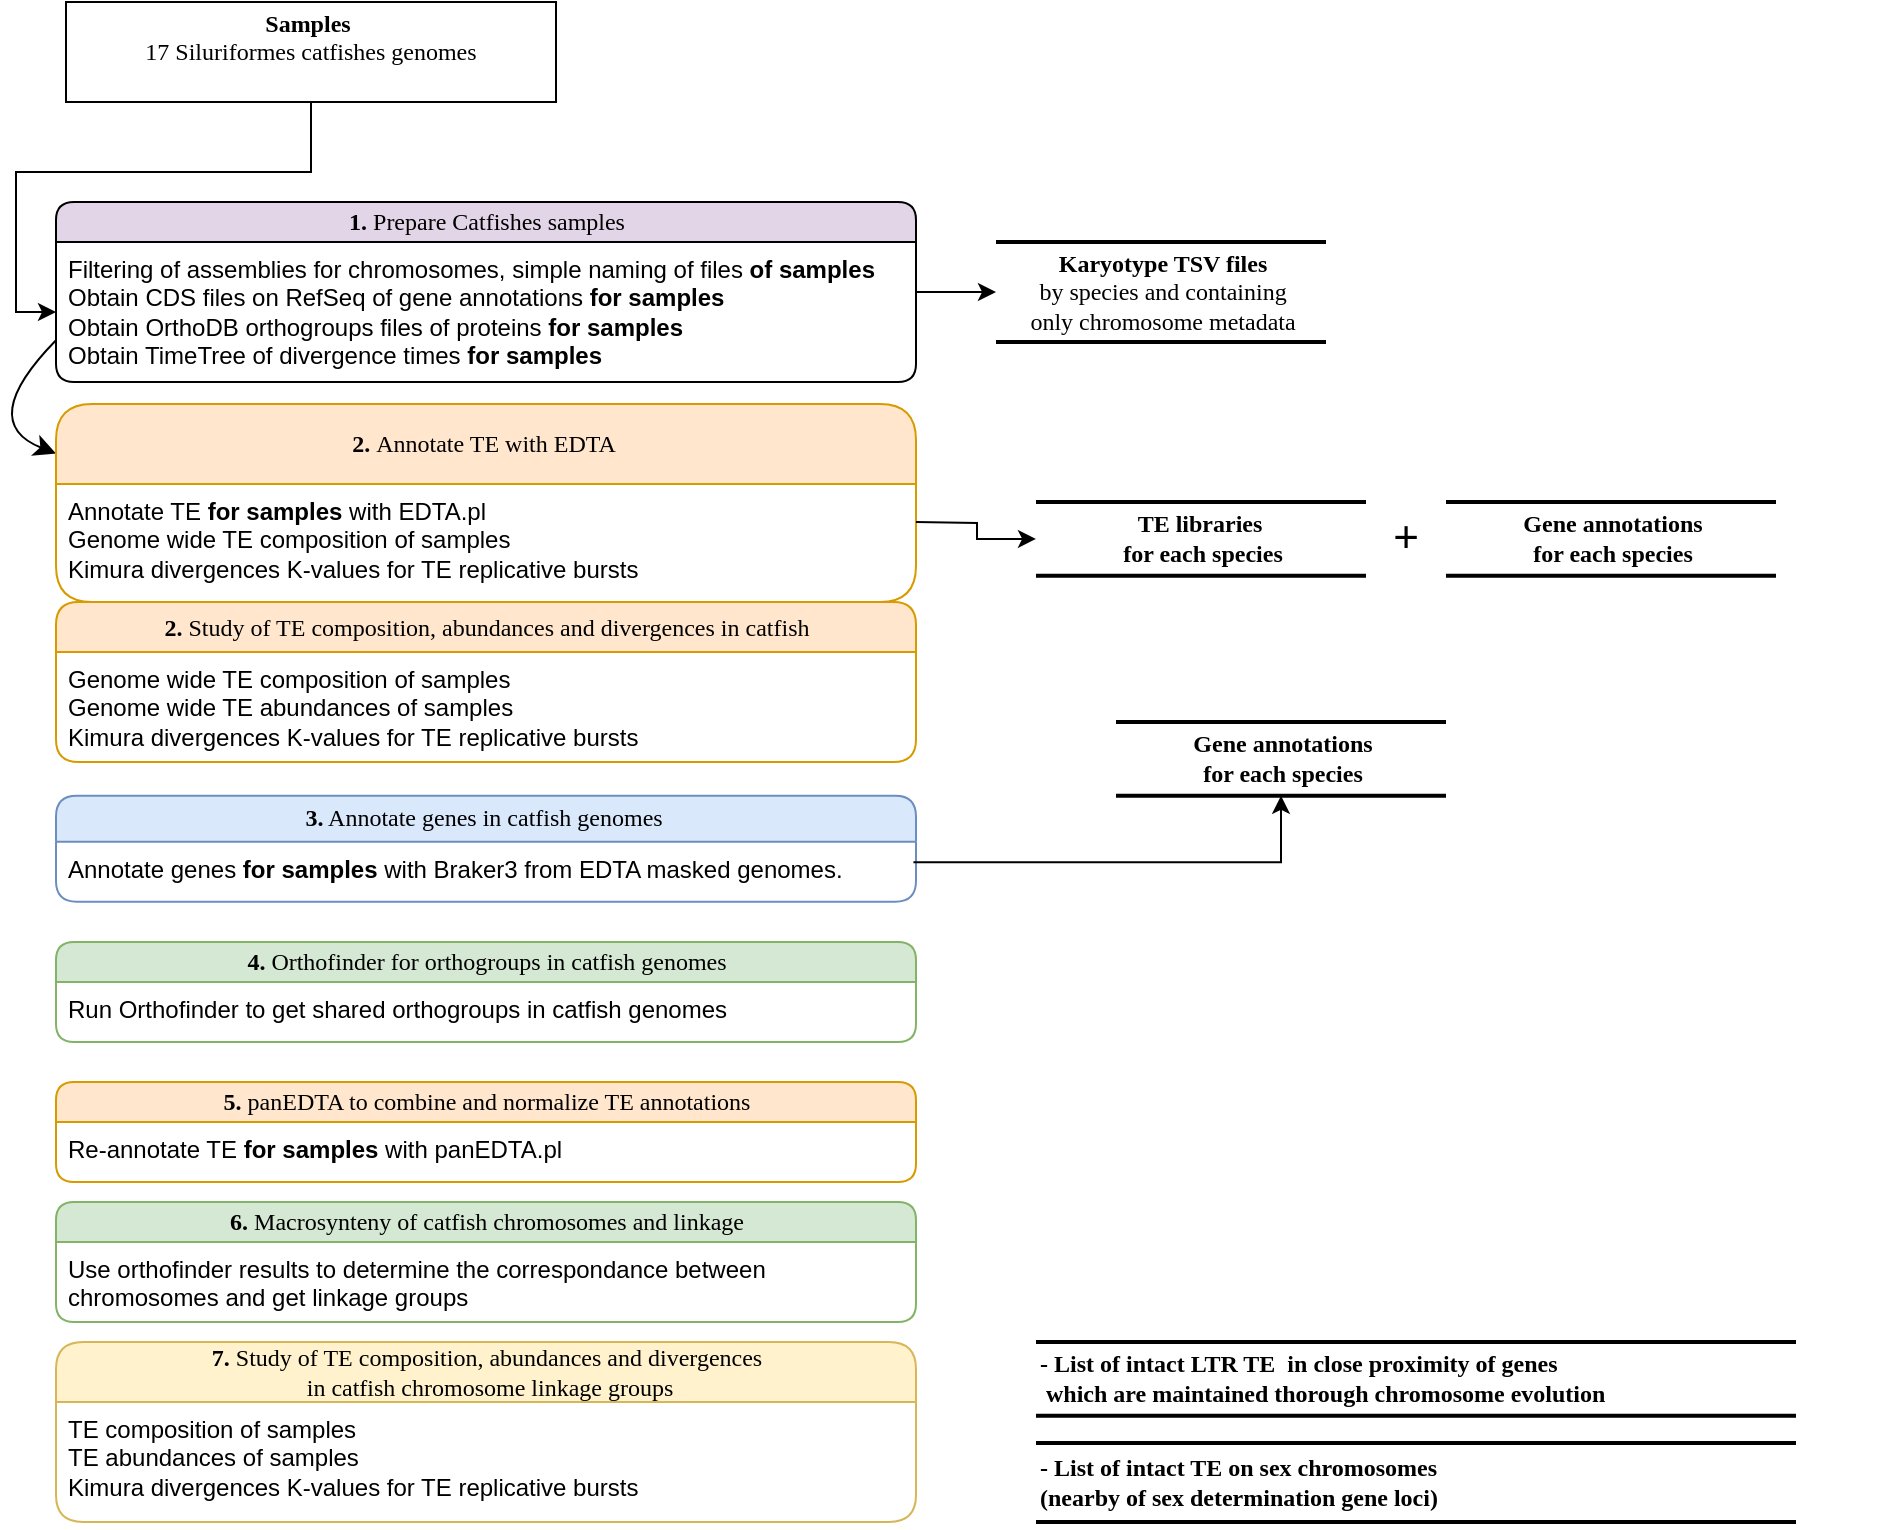 <mxfile version="24.1.0" type="github" pages="7">
  <diagram name="General_workflow" id="pF3x8TVnUM1P7PzSHhYX">
    <mxGraphModel dx="1139" dy="1497" grid="1" gridSize="10" guides="1" tooltips="1" connect="1" arrows="1" fold="1" page="1" pageScale="1" pageWidth="1100" pageHeight="850" background="none" math="0" shadow="0">
      <root>
        <mxCell id="nPuSZJ4_r9du8BJwvHCm-0" />
        <mxCell id="nPuSZJ4_r9du8BJwvHCm-1" parent="nPuSZJ4_r9du8BJwvHCm-0" />
        <mxCell id="nPuSZJ4_r9du8BJwvHCm-7" value="" style="edgeStyle=orthogonalEdgeStyle;rounded=0;orthogonalLoop=1;jettySize=auto;html=1;" edge="1" parent="nPuSZJ4_r9du8BJwvHCm-1" source="nPuSZJ4_r9du8BJwvHCm-9" target="nPuSZJ4_r9du8BJwvHCm-12">
          <mxGeometry relative="1" as="geometry" />
        </mxCell>
        <mxCell id="nPuSZJ4_r9du8BJwvHCm-9" value="&lt;div&gt;&lt;b&gt;Samples&amp;nbsp;&lt;/b&gt;&lt;/div&gt;&lt;div&gt;17 Siluriformes catfishes genomes&lt;b&gt;&lt;br&gt;&lt;/b&gt;&lt;/div&gt;&lt;div&gt;&amp;nbsp;&lt;br&gt;&lt;/div&gt;" style="whiteSpace=wrap;html=1;fontFamily=Verdana;rounded=0;shadow=0;comic=0;labelBackgroundColor=none;strokeWidth=1;" vertex="1" parent="nPuSZJ4_r9du8BJwvHCm-1">
          <mxGeometry x="105" y="-790" width="245" height="50" as="geometry" />
        </mxCell>
        <mxCell id="nPuSZJ4_r9du8BJwvHCm-10" value="" style="edgeStyle=orthogonalEdgeStyle;rounded=0;orthogonalLoop=1;jettySize=auto;html=1;" edge="1" parent="nPuSZJ4_r9du8BJwvHCm-1" source="nPuSZJ4_r9du8BJwvHCm-11" target="nPuSZJ4_r9du8BJwvHCm-14">
          <mxGeometry relative="1" as="geometry" />
        </mxCell>
        <mxCell id="ZypOdXy63Kzz2IZZ8zNF-1" value="" style="edgeStyle=none;curved=1;rounded=0;orthogonalLoop=1;jettySize=auto;html=1;fontSize=12;startSize=8;endSize=8;exitX=0;exitY=0.702;exitDx=0;exitDy=0;entryX=0;entryY=0.25;entryDx=0;entryDy=0;exitPerimeter=0;" edge="1" parent="nPuSZJ4_r9du8BJwvHCm-1" source="nPuSZJ4_r9du8BJwvHCm-12" target="XuA9jS7Fun2ACh8fOWwt-0">
          <mxGeometry relative="1" as="geometry">
            <mxPoint x="118.725" y="-529.7" as="targetPoint" />
            <Array as="points">
              <mxPoint x="60" y="-580" />
            </Array>
          </mxGeometry>
        </mxCell>
        <mxCell id="nPuSZJ4_r9du8BJwvHCm-11" value="&lt;div&gt;&lt;b&gt;1. &lt;/b&gt;Prepare Catfishes samples &lt;br&gt;&lt;/div&gt;" style="swimlane;html=1;fontStyle=0;childLayout=stackLayout;horizontal=1;startSize=20;fillColor=#E1D5E7;horizontalStack=0;resizeParent=1;resizeLast=0;collapsible=1;marginBottom=0;swimlaneFillColor=#ffffff;align=center;rounded=1;shadow=0;comic=0;labelBackgroundColor=none;strokeWidth=1;fontFamily=Verdana;fontSize=12" vertex="1" parent="nPuSZJ4_r9du8BJwvHCm-1">
          <mxGeometry x="100" y="-690" width="430" height="90" as="geometry" />
        </mxCell>
        <mxCell id="nPuSZJ4_r9du8BJwvHCm-12" value="Filtering of assemblies for chromosomes, simple naming of files &lt;b&gt;of samples&lt;/b&gt;&lt;br&gt;&lt;div&gt;Obtain CDS files on RefSeq of gene annotations &lt;b&gt;for samples&lt;/b&gt;&lt;br&gt;&lt;/div&gt;&lt;div&gt;Obtain OrthoDB orthogroups files of proteins &lt;b&gt;for&lt;/b&gt; &lt;b&gt;samples&lt;br&gt;&lt;/b&gt;Obtain TimeTree of divergence times&lt;b&gt; for samples&lt;br&gt;&lt;/b&gt;&lt;/div&gt;&lt;div&gt;&lt;b&gt;&lt;br&gt;&lt;/b&gt;&lt;/div&gt;" style="text;html=1;strokeColor=none;fillColor=none;spacingLeft=4;spacingRight=4;whiteSpace=wrap;overflow=hidden;rotatable=0;points=[[0,0.5],[1,0.5]];portConstraint=eastwest;align=left;" vertex="1" parent="nPuSZJ4_r9du8BJwvHCm-11">
          <mxGeometry y="20" width="430" height="70" as="geometry" />
        </mxCell>
        <mxCell id="nPuSZJ4_r9du8BJwvHCm-14" value="&lt;div&gt;&lt;b&gt;Karyotype TSV files&lt;/b&gt;&lt;/div&gt;&lt;div&gt;&amp;nbsp;by species and containing&amp;nbsp;&lt;/div&gt;&lt;div&gt;only chromosome metadata&lt;br&gt;&lt;/div&gt;" style="html=1;rounded=0;shadow=0;comic=0;labelBackgroundColor=none;strokeWidth=2;fontFamily=Verdana;fontSize=12;align=center;shape=mxgraph.ios7ui.horLines;" vertex="1" parent="nPuSZJ4_r9du8BJwvHCm-1">
          <mxGeometry x="570" y="-670" width="165" height="50" as="geometry" />
        </mxCell>
        <mxCell id="XuA9jS7Fun2ACh8fOWwt-0" value="&lt;div&gt;&lt;b&gt;2. &lt;/b&gt;Annotate TE with EDTA&amp;nbsp; &lt;/div&gt;" style="swimlane;html=1;fontStyle=0;childLayout=stackLayout;horizontal=1;startSize=40;horizontalStack=0;resizeParent=1;resizeLast=0;collapsible=1;marginBottom=0;swimlaneFillColor=#ffffff;align=center;rounded=1;shadow=0;comic=0;labelBackgroundColor=none;strokeWidth=1;fontFamily=Verdana;fontSize=12;fillColor=#ffe6cc;strokeColor=#d79b00;" vertex="1" parent="nPuSZJ4_r9du8BJwvHCm-1">
          <mxGeometry x="100" y="-589" width="430" height="99" as="geometry" />
        </mxCell>
        <mxCell id="XuA9jS7Fun2ACh8fOWwt-1" value="&lt;div&gt;Annotate TE &lt;b&gt;for samples &lt;/b&gt;with EDTA.pl &lt;br&gt;&lt;/div&gt;&lt;div&gt;Genome wide TE composition of samples&lt;br&gt;Kimura divergences K-values for TE replicative bursts&lt;br&gt;&lt;/div&gt;&lt;div align=&quot;left&quot;&gt;&lt;br&gt;&lt;/div&gt;&lt;div align=&quot;left&quot;&gt;&lt;br&gt;&lt;/div&gt;&lt;div align=&quot;left&quot;&gt;&lt;br&gt;&lt;/div&gt;" style="text;html=1;strokeColor=none;fillColor=none;spacingLeft=4;spacingRight=4;whiteSpace=wrap;overflow=hidden;rotatable=0;points=[[0,0.5],[1,0.5]];portConstraint=eastwest;align=left;" vertex="1" parent="XuA9jS7Fun2ACh8fOWwt-0">
          <mxGeometry y="40" width="430" height="50" as="geometry" />
        </mxCell>
        <mxCell id="XuA9jS7Fun2ACh8fOWwt-2" value="" style="edgeStyle=orthogonalEdgeStyle;rounded=0;orthogonalLoop=1;jettySize=auto;html=1;" edge="1" parent="nPuSZJ4_r9du8BJwvHCm-1" target="XuA9jS7Fun2ACh8fOWwt-3">
          <mxGeometry relative="1" as="geometry">
            <mxPoint x="530" y="-530" as="sourcePoint" />
          </mxGeometry>
        </mxCell>
        <mxCell id="XuA9jS7Fun2ACh8fOWwt-3" value="&lt;div&gt;&lt;b&gt;TE libraries&amp;nbsp;&lt;/b&gt;&lt;/div&gt;&lt;div&gt;&lt;b&gt;for each species&lt;br&gt;&lt;/b&gt;&lt;/div&gt;" style="html=1;rounded=0;shadow=0;comic=0;labelBackgroundColor=none;strokeWidth=2;fontFamily=Verdana;fontSize=12;align=center;shape=mxgraph.ios7ui.horLines;" vertex="1" parent="nPuSZJ4_r9du8BJwvHCm-1">
          <mxGeometry x="590" y="-540" width="165" height="36.88" as="geometry" />
        </mxCell>
        <mxCell id="XuA9jS7Fun2ACh8fOWwt-4" value="&lt;div&gt;&lt;b&gt;3.&lt;/b&gt; Annotate genes in catfish genomes&amp;nbsp; &lt;/div&gt;" style="swimlane;html=1;fontStyle=0;childLayout=stackLayout;horizontal=1;startSize=23;horizontalStack=0;resizeParent=1;resizeLast=0;collapsible=1;marginBottom=0;swimlaneFillColor=#ffffff;align=center;rounded=1;shadow=0;comic=0;labelBackgroundColor=none;strokeWidth=1;fontFamily=Verdana;fontSize=12;fillColor=#dae8fc;strokeColor=#6c8ebf;" vertex="1" parent="nPuSZJ4_r9du8BJwvHCm-1">
          <mxGeometry x="100" y="-393.12" width="430" height="53" as="geometry" />
        </mxCell>
        <mxCell id="XuA9jS7Fun2ACh8fOWwt-5" value="&lt;div&gt;Annotate genes &lt;b&gt;for samples &lt;/b&gt;with Braker3 from EDTA masked genomes.&lt;br&gt;&lt;/div&gt;&lt;div align=&quot;left&quot;&gt;&lt;br&gt;&lt;/div&gt;&lt;div align=&quot;left&quot;&gt;&lt;br&gt;&lt;/div&gt;&lt;div align=&quot;left&quot;&gt;&lt;br&gt;&lt;/div&gt;" style="text;html=1;strokeColor=none;fillColor=none;spacingLeft=4;spacingRight=4;whiteSpace=wrap;overflow=hidden;rotatable=0;points=[[0,0.5],[1,0.5]];portConstraint=eastwest;align=left;" vertex="1" parent="XuA9jS7Fun2ACh8fOWwt-4">
          <mxGeometry y="23" width="430" height="30" as="geometry" />
        </mxCell>
        <mxCell id="XuA9jS7Fun2ACh8fOWwt-7" value="" style="edgeStyle=orthogonalEdgeStyle;rounded=0;orthogonalLoop=1;jettySize=auto;html=1;exitX=0.997;exitY=0.34;exitDx=0;exitDy=0;exitPerimeter=0;" edge="1" parent="nPuSZJ4_r9du8BJwvHCm-1" target="XuA9jS7Fun2ACh8fOWwt-8" source="XuA9jS7Fun2ACh8fOWwt-5">
          <mxGeometry relative="1" as="geometry">
            <mxPoint x="570" y="-420" as="sourcePoint" />
          </mxGeometry>
        </mxCell>
        <mxCell id="XuA9jS7Fun2ACh8fOWwt-8" value="&lt;b&gt;Gene annotations &lt;br&gt;for each species&lt;br&gt;&lt;/b&gt;" style="html=1;rounded=0;shadow=0;comic=0;labelBackgroundColor=none;strokeWidth=2;fontFamily=Verdana;fontSize=12;align=center;shape=mxgraph.ios7ui.horLines;" vertex="1" parent="nPuSZJ4_r9du8BJwvHCm-1">
          <mxGeometry x="630" y="-430" width="165" height="36.88" as="geometry" />
        </mxCell>
        <mxCell id="XuA9jS7Fun2ACh8fOWwt-9" value="&lt;b&gt;Gene annotations &lt;br&gt;for each species&lt;br&gt;&lt;/b&gt;" style="html=1;rounded=0;shadow=0;comic=0;labelBackgroundColor=none;strokeWidth=2;fontFamily=Verdana;fontSize=12;align=center;shape=mxgraph.ios7ui.horLines;" vertex="1" parent="nPuSZJ4_r9du8BJwvHCm-1">
          <mxGeometry x="795" y="-540" width="165" height="36.88" as="geometry" />
        </mxCell>
        <mxCell id="XuA9jS7Fun2ACh8fOWwt-13" value="&lt;font style=&quot;font-size: 22px;&quot;&gt;+&lt;/font&gt;" style="text;html=1;align=center;verticalAlign=middle;whiteSpace=wrap;rounded=0;fontSize=16;" vertex="1" parent="nPuSZJ4_r9du8BJwvHCm-1">
          <mxGeometry x="760" y="-536.56" width="30" height="30" as="geometry" />
        </mxCell>
        <mxCell id="XuA9jS7Fun2ACh8fOWwt-14" value="&lt;div&gt;&lt;b&gt;5. &lt;/b&gt;panEDTA to combine and normalize TE annotations&lt;b&gt;&lt;br&gt;&lt;/b&gt;&lt;/div&gt;" style="swimlane;html=1;fontStyle=0;childLayout=stackLayout;horizontal=1;startSize=20;horizontalStack=0;resizeParent=1;resizeLast=0;collapsible=1;marginBottom=0;swimlaneFillColor=#ffffff;align=center;rounded=1;shadow=0;comic=0;labelBackgroundColor=none;strokeWidth=1;fontFamily=Verdana;fontSize=12;fillColor=#ffe6cc;strokeColor=#d79b00;" vertex="1" parent="nPuSZJ4_r9du8BJwvHCm-1">
          <mxGeometry x="100" y="-250" width="430" height="50" as="geometry" />
        </mxCell>
        <mxCell id="XuA9jS7Fun2ACh8fOWwt-15" value="&lt;div&gt;Re-annotate TE &lt;b&gt;for samples &lt;/b&gt;with panEDTA.pl &lt;br&gt;&lt;/div&gt;&lt;div align=&quot;left&quot;&gt;&lt;br&gt;&lt;/div&gt;&lt;div align=&quot;left&quot;&gt;&lt;br&gt;&lt;/div&gt;" style="text;html=1;strokeColor=none;fillColor=none;spacingLeft=4;spacingRight=4;whiteSpace=wrap;overflow=hidden;rotatable=0;points=[[0,0.5],[1,0.5]];portConstraint=eastwest;align=left;" vertex="1" parent="XuA9jS7Fun2ACh8fOWwt-14">
          <mxGeometry y="20" width="430" height="20" as="geometry" />
        </mxCell>
        <mxCell id="XuA9jS7Fun2ACh8fOWwt-18" value="&lt;div&gt;&lt;b&gt;4. &lt;/b&gt;Orthofinder for orthogroups in catfish genomes&lt;br&gt;&lt;/div&gt;" style="swimlane;html=1;fontStyle=0;childLayout=stackLayout;horizontal=1;startSize=20;horizontalStack=0;resizeParent=1;resizeLast=0;collapsible=1;marginBottom=0;swimlaneFillColor=#ffffff;align=center;rounded=1;shadow=0;comic=0;labelBackgroundColor=none;strokeWidth=1;fontFamily=Verdana;fontSize=12;fillColor=#d5e8d4;strokeColor=#82b366;" vertex="1" parent="nPuSZJ4_r9du8BJwvHCm-1">
          <mxGeometry x="100" y="-320" width="430" height="50" as="geometry" />
        </mxCell>
        <mxCell id="XuA9jS7Fun2ACh8fOWwt-19" value="Run Orthofinder to get shared orthogroups in catfish genomes" style="text;html=1;strokeColor=none;fillColor=none;spacingLeft=4;spacingRight=4;whiteSpace=wrap;overflow=hidden;rotatable=0;points=[[0,0.5],[1,0.5]];portConstraint=eastwest;align=left;" vertex="1" parent="XuA9jS7Fun2ACh8fOWwt-18">
          <mxGeometry y="20" width="430" height="20" as="geometry" />
        </mxCell>
        <mxCell id="XuA9jS7Fun2ACh8fOWwt-25" value="&lt;b&gt;6.&lt;/b&gt; Macrosynteny of catfish chromosomes and linkage" style="swimlane;html=1;fontStyle=0;childLayout=stackLayout;horizontal=1;startSize=20;horizontalStack=0;resizeParent=1;resizeLast=0;collapsible=1;marginBottom=0;swimlaneFillColor=#ffffff;align=center;rounded=1;shadow=0;comic=0;labelBackgroundColor=none;strokeWidth=1;fontFamily=Verdana;fontSize=12;fillColor=#d5e8d4;strokeColor=#82b366;" vertex="1" parent="nPuSZJ4_r9du8BJwvHCm-1">
          <mxGeometry x="100" y="-190" width="430" height="60" as="geometry" />
        </mxCell>
        <mxCell id="XuA9jS7Fun2ACh8fOWwt-26" value="&lt;div&gt;Use orthofinder results to determine the correspondance between chromosomes and get linkage groups&lt;br&gt;&lt;/div&gt;&lt;div align=&quot;left&quot;&gt;&lt;br&gt;&lt;/div&gt;&lt;div align=&quot;left&quot;&gt;&lt;br&gt;&lt;/div&gt;&lt;div align=&quot;left&quot;&gt;&lt;br&gt;&lt;/div&gt;" style="text;html=1;strokeColor=none;fillColor=none;spacingLeft=4;spacingRight=4;whiteSpace=wrap;overflow=hidden;rotatable=0;points=[[0,0.5],[1,0.5]];portConstraint=eastwest;align=left;" vertex="1" parent="XuA9jS7Fun2ACh8fOWwt-25">
          <mxGeometry y="20" width="430" height="40" as="geometry" />
        </mxCell>
        <mxCell id="XuA9jS7Fun2ACh8fOWwt-34" value="&lt;div&gt;&lt;b&gt;2. &lt;/b&gt;Study of TE composition, abundances and divergences in catfish &lt;br&gt;&lt;/div&gt;" style="swimlane;html=1;fontStyle=0;childLayout=stackLayout;horizontal=1;startSize=25;horizontalStack=0;resizeParent=1;resizeLast=0;collapsible=1;marginBottom=0;swimlaneFillColor=#ffffff;align=center;rounded=1;shadow=0;comic=0;labelBackgroundColor=none;strokeWidth=1;fontFamily=Verdana;fontSize=12;fillColor=#ffe6cc;strokeColor=#d79b00;" vertex="1" parent="nPuSZJ4_r9du8BJwvHCm-1">
          <mxGeometry x="100" y="-490" width="430" height="80" as="geometry" />
        </mxCell>
        <mxCell id="XuA9jS7Fun2ACh8fOWwt-35" value="&lt;div&gt;Genome wide TE composition of samples&lt;/div&gt;&lt;div&gt;Genome wide TE abundances of samples&lt;/div&gt;&lt;div&gt;Kimura divergences K-values for TE replicative bursts&lt;br&gt;&lt;/div&gt;&lt;div align=&quot;left&quot;&gt;&lt;br&gt;&lt;/div&gt;&lt;div align=&quot;left&quot;&gt;&lt;br&gt;&lt;/div&gt;&lt;div align=&quot;left&quot;&gt;&lt;br&gt;&lt;/div&gt;" style="text;html=1;strokeColor=none;fillColor=none;spacingLeft=4;spacingRight=4;whiteSpace=wrap;overflow=hidden;rotatable=0;points=[[0,0.5],[1,0.5]];portConstraint=eastwest;align=left;" vertex="1" parent="XuA9jS7Fun2ACh8fOWwt-34">
          <mxGeometry y="25" width="430" height="50" as="geometry" />
        </mxCell>
        <mxCell id="XuA9jS7Fun2ACh8fOWwt-36" value="&lt;div&gt;&lt;b&gt;7. &lt;/b&gt;Study of TE composition, abundances and divergences&lt;/div&gt;&lt;div&gt;&amp;nbsp;in catfish chromosome linkage groups&lt;br&gt;&lt;/div&gt;" style="swimlane;html=1;fontStyle=0;childLayout=stackLayout;horizontal=1;startSize=30;horizontalStack=0;resizeParent=1;resizeLast=0;collapsible=1;marginBottom=0;swimlaneFillColor=#ffffff;align=center;rounded=1;shadow=0;comic=0;labelBackgroundColor=none;strokeWidth=1;fontFamily=Verdana;fontSize=12;fillColor=#fff2cc;strokeColor=#d6b656;" vertex="1" parent="nPuSZJ4_r9du8BJwvHCm-1">
          <mxGeometry x="100" y="-120" width="430" height="90" as="geometry" />
        </mxCell>
        <mxCell id="XuA9jS7Fun2ACh8fOWwt-37" value="&lt;div&gt;TE composition of samples&lt;/div&gt;&lt;div&gt;TE abundances of samples&lt;/div&gt;&lt;div&gt;Kimura divergences K-values for TE replicative bursts&lt;br&gt;&lt;/div&gt;&lt;div align=&quot;left&quot;&gt;&lt;br&gt;&lt;/div&gt;&lt;div align=&quot;left&quot;&gt;&lt;br&gt;&lt;/div&gt;&lt;div align=&quot;left&quot;&gt;&lt;br&gt;&lt;/div&gt;" style="text;html=1;strokeColor=none;fillColor=none;spacingLeft=4;spacingRight=4;whiteSpace=wrap;overflow=hidden;rotatable=0;points=[[0,0.5],[1,0.5]];portConstraint=eastwest;align=left;" vertex="1" parent="XuA9jS7Fun2ACh8fOWwt-36">
          <mxGeometry y="30" width="430" height="60" as="geometry" />
        </mxCell>
        <mxCell id="XuA9jS7Fun2ACh8fOWwt-39" value="&lt;div&gt;&lt;br&gt;&lt;/div&gt;&lt;div align=&quot;left&quot;&gt;&lt;b&gt;&lt;br&gt;&lt;/b&gt;&lt;/div&gt;&lt;div align=&quot;left&quot;&gt;&lt;b&gt;&lt;br&gt;&lt;/b&gt;&lt;/div&gt;" style="text;html=1;strokeColor=none;fillColor=none;spacingLeft=4;spacingRight=4;whiteSpace=wrap;overflow=hidden;rotatable=0;points=[[0,0.5],[1,0.5]];portConstraint=eastwest;align=left;" vertex="1" parent="nPuSZJ4_r9du8BJwvHCm-1">
          <mxGeometry x="580" y="-110" width="430" height="70" as="geometry" />
        </mxCell>
        <mxCell id="XuA9jS7Fun2ACh8fOWwt-40" value="&lt;div&gt;&lt;b&gt;- List of intact LTR TE&amp;nbsp; in close proximity of genes&lt;/b&gt;&lt;/div&gt;&lt;div&gt;&lt;b&gt;&amp;nbsp;which are maintained thorough chromosome evolution&lt;/b&gt;&lt;/div&gt;" style="html=1;rounded=0;shadow=0;comic=0;labelBackgroundColor=none;strokeWidth=2;fontFamily=Verdana;fontSize=12;align=left;shape=mxgraph.ios7ui.horLines;" vertex="1" parent="nPuSZJ4_r9du8BJwvHCm-1">
          <mxGeometry x="590" y="-120" width="380" height="36.88" as="geometry" />
        </mxCell>
        <mxCell id="XuA9jS7Fun2ACh8fOWwt-41" value="&lt;div&gt;&lt;div&gt;&lt;b&gt;- List of intact TE on sex chromosomes&amp;nbsp;&lt;/b&gt;&lt;/div&gt;&lt;div&gt;&lt;b&gt;(nearby of sex determination gene loci)&lt;br&gt;&lt;/b&gt;&lt;/div&gt;&lt;/div&gt;" style="html=1;rounded=0;shadow=0;comic=0;labelBackgroundColor=none;strokeWidth=2;fontFamily=Verdana;fontSize=12;align=left;shape=mxgraph.ios7ui.horLines;" vertex="1" parent="nPuSZJ4_r9du8BJwvHCm-1">
          <mxGeometry x="590" y="-69.56" width="380" height="39.56" as="geometry" />
        </mxCell>
      </root>
    </mxGraphModel>
  </diagram>
  <diagram name="1_Sample_preparation" id="52a04d89-c75d-2922-d76d-85b35f80e030">
    <mxGraphModel dx="1206" dy="1535" grid="1" gridSize="10" guides="1" tooltips="1" connect="1" arrows="1" fold="1" page="1" pageScale="1" pageWidth="1100" pageHeight="850" background="none" math="0" shadow="0">
      <root>
        <mxCell id="0" />
        <mxCell id="1" parent="0" />
        <mxCell id="17472293e6e8944d-29" value="&lt;div&gt;&lt;b&gt;Output&lt;/b&gt;&lt;/div&gt;&lt;div&gt;Chromosome-level haploid (collapsed) assemblies with chromosomes only&lt;br&gt;&lt;/div&gt;" style="whiteSpace=wrap;html=1;rounded=0;shadow=0;comic=0;labelBackgroundColor=none;strokeWidth=1;fontFamily=Verdana;fontSize=12;align=center;" parent="1" vertex="1">
          <mxGeometry x="740" y="35" width="240" height="46" as="geometry" />
        </mxCell>
        <mxCell id="AjI9yF0b8auwYNTap7u0-46" value="" style="edgeStyle=orthogonalEdgeStyle;rounded=0;orthogonalLoop=1;jettySize=auto;html=1;" parent="1" source="17472293e6e8944d-30" target="AjI9yF0b8auwYNTap7u0-40" edge="1">
          <mxGeometry relative="1" as="geometry" />
        </mxCell>
        <mxCell id="17472293e6e8944d-30" value="&lt;div&gt;&lt;b&gt;Input&lt;/b&gt;&lt;/div&gt;&lt;div&gt;${&lt;style type=&quot;text/css&quot;&gt;td {border: 1px solid #cccccc;}br {mso-data-placement:same-cell;}&lt;/style&gt;genome_species}.fa&lt;/div&gt;&lt;div&gt;${karyotypes_species}.tsv&lt;br&gt;&lt;/div&gt;" style="whiteSpace=wrap;html=1;rounded=0;shadow=0;comic=0;labelBackgroundColor=none;strokeWidth=1;fontFamily=Verdana;fontSize=12;align=center;" parent="1" vertex="1">
          <mxGeometry x="40" y="-10" width="180" height="50" as="geometry" />
        </mxCell>
        <mxCell id="1fdf3b25b50cf41e-28" style="edgeStyle=none;html=1;labelBackgroundColor=none;startFill=0;startSize=8;endFill=1;endSize=8;fontFamily=Verdana;fontSize=12;" parent="1" source="1fdf3b25b50cf41e-1" target="17472293e6e8944d-29" edge="1">
          <mxGeometry relative="1" as="geometry" />
        </mxCell>
        <mxCell id="1fdf3b25b50cf41e-38" style="edgeStyle=orthogonalEdgeStyle;html=1;labelBackgroundColor=none;startFill=0;startSize=8;endFill=1;endSize=8;fontFamily=Verdana;fontSize=12;entryX=0;entryY=0.5;entryDx=0;entryDy=0;" parent="1" source="1fdf3b25b50cf41e-1" target="wu6TTpxNYmeydynqr1xF-2" edge="1">
          <mxGeometry relative="1" as="geometry">
            <Array as="points">
              <mxPoint x="540" y="132" />
              <mxPoint x="610" y="132" />
            </Array>
            <mxPoint x="600" y="180" as="targetPoint" />
          </mxGeometry>
        </mxCell>
        <mxCell id="AjI9yF0b8auwYNTap7u0-14" value="" style="edgeStyle=orthogonalEdgeStyle;rounded=0;orthogonalLoop=1;jettySize=auto;html=1;" parent="1" source="AjI9yF0b8auwYNTap7u0-1" target="AjI9yF0b8auwYNTap7u0-13" edge="1">
          <mxGeometry relative="1" as="geometry" />
        </mxCell>
        <mxCell id="AjI9yF0b8auwYNTap7u0-45" value="" style="edgeStyle=orthogonalEdgeStyle;rounded=0;orthogonalLoop=1;jettySize=auto;html=1;" parent="1" source="AjI9yF0b8auwYNTap7u0-1" target="17472293e6e8944d-30" edge="1">
          <mxGeometry relative="1" as="geometry" />
        </mxCell>
        <mxCell id="AjI9yF0b8auwYNTap7u0-1" value="&lt;div&gt;&lt;b&gt;Samples&amp;nbsp;&lt;/b&gt;&lt;/div&gt;&lt;div&gt;&lt;b&gt;siluriformes genomes&lt;br&gt;&lt;/b&gt;&lt;/div&gt;&lt;div&gt;GenBank accession numbers (GCA*) &lt;br&gt;&lt;/div&gt;" style="whiteSpace=wrap;html=1;fontFamily=Verdana;rounded=0;shadow=0;comic=0;labelBackgroundColor=none;strokeWidth=1;" parent="1" vertex="1">
          <mxGeometry x="40" y="-101" width="180" height="60" as="geometry" />
        </mxCell>
        <mxCell id="AjI9yF0b8auwYNTap7u0-23" value="" style="edgeStyle=orthogonalEdgeStyle;rounded=0;orthogonalLoop=1;jettySize=auto;html=1;" parent="1" source="AjI9yF0b8auwYNTap7u0-12" target="AjI9yF0b8auwYNTap7u0-21" edge="1">
          <mxGeometry relative="1" as="geometry" />
        </mxCell>
        <mxCell id="AjI9yF0b8auwYNTap7u0-12" value="&lt;div&gt;1.2 Filter karyotype files for chromosomes&lt;/div&gt;" style="swimlane;html=1;fontStyle=0;childLayout=stackLayout;horizontal=1;startSize=20;fillColor=#E1D5E7;horizontalStack=0;resizeParent=1;resizeLast=0;collapsible=1;marginBottom=0;swimlaneFillColor=#ffffff;align=center;rounded=1;shadow=0;comic=0;labelBackgroundColor=none;strokeWidth=1;fontFamily=Verdana;fontSize=12" parent="1" vertex="1">
          <mxGeometry x="555" y="-106" width="280" height="70" as="geometry" />
        </mxCell>
        <mxCell id="AjI9yF0b8auwYNTap7u0-13" value="&lt;div align=&quot;left&quot;&gt;Remove MT genomes&lt;/div&gt;&lt;div align=&quot;left&quot;&gt;Remove unplaced scaffolds&lt;/div&gt;&lt;div align=&quot;left&quot;&gt;Rename chromosomes, sort by decreasing length&lt;br&gt;&lt;/div&gt;" style="text;html=1;strokeColor=none;fillColor=none;spacingLeft=4;spacingRight=4;whiteSpace=wrap;overflow=hidden;rotatable=0;points=[[0,0.5],[1,0.5]];portConstraint=eastwest;align=left;" parent="AjI9yF0b8auwYNTap7u0-12" vertex="1">
          <mxGeometry y="20" width="280" height="50" as="geometry" />
        </mxCell>
        <mxCell id="AjI9yF0b8auwYNTap7u0-47" value="" style="edgeStyle=orthogonalEdgeStyle;rounded=0;orthogonalLoop=1;jettySize=auto;html=1;entryX=1;entryY=0.25;entryDx=0;entryDy=0;" parent="1" source="AjI9yF0b8auwYNTap7u0-21" target="17472293e6e8944d-30" edge="1">
          <mxGeometry relative="1" as="geometry">
            <Array as="points">
              <mxPoint x="963" y="3" />
            </Array>
          </mxGeometry>
        </mxCell>
        <mxCell id="AjI9yF0b8auwYNTap7u0-21" value="&lt;div&gt;&lt;b&gt;Karyotype TSV files&lt;/b&gt;&lt;/div&gt;&lt;div&gt;&amp;nbsp;by species and containing&amp;nbsp;&lt;/div&gt;&lt;div&gt;only chromosome metadata&lt;br&gt;&lt;/div&gt;" style="html=1;rounded=0;shadow=0;comic=0;labelBackgroundColor=none;strokeWidth=2;fontFamily=Verdana;fontSize=12;align=center;shape=mxgraph.ios7ui.horLines;" parent="1" vertex="1">
          <mxGeometry x="880" y="-96" width="165" height="50" as="geometry" />
        </mxCell>
        <mxCell id="AjI9yF0b8auwYNTap7u0-24" value="&lt;div&gt;1.1 Download NCBI Catfish karyotypes&amp;nbsp; &lt;br&gt;&lt;/div&gt;" style="swimlane;html=1;fontStyle=0;childLayout=stackLayout;horizontal=1;startSize=20;fillColor=#E1D5E7;horizontalStack=0;resizeParent=1;resizeLast=0;collapsible=1;marginBottom=0;swimlaneFillColor=#ffffff;align=center;rounded=1;shadow=0;comic=0;labelBackgroundColor=none;strokeWidth=1;fontFamily=Verdana;fontSize=12" parent="1" vertex="1">
          <mxGeometry x="245" y="-106" width="255" height="70" as="geometry">
            <mxRectangle x="245" y="-106" width="280" height="30" as="alternateBounds" />
          </mxGeometry>
        </mxCell>
        <mxCell id="AjI9yF0b8auwYNTap7u0-25" value="&lt;div align=&quot;left&quot;&gt;NCBI Genomes database&lt;br&gt;&lt;/div&gt;&lt;div align=&quot;left&quot;&gt;Select catfish reference genomes&lt;br&gt;&lt;/div&gt;&lt;div align=&quot;left&quot;&gt;Download karyotype assembly TSV&lt;br&gt;&lt;/div&gt;" style="text;html=1;strokeColor=none;fillColor=none;spacingLeft=4;spacingRight=4;whiteSpace=wrap;overflow=hidden;rotatable=0;points=[[0,0.5],[1,0.5]];portConstraint=eastwest;align=left;" parent="AjI9yF0b8auwYNTap7u0-24" vertex="1">
          <mxGeometry y="20" width="255" height="50" as="geometry" />
        </mxCell>
        <mxCell id="AjI9yF0b8auwYNTap7u0-39" value="&lt;div&gt;1.3 Rename samples&lt;br&gt;&lt;/div&gt;" style="swimlane;html=1;fontStyle=0;childLayout=stackLayout;horizontal=1;startSize=20;fillColor=#E1D5E7;horizontalStack=0;resizeParent=1;resizeLast=0;collapsible=1;marginBottom=0;swimlaneFillColor=#ffffff;align=center;rounded=1;shadow=0;comic=0;labelBackgroundColor=none;strokeWidth=1;fontFamily=Verdana;fontSize=12" parent="1" vertex="1">
          <mxGeometry x="255" y="12" width="170" height="68" as="geometry">
            <mxRectangle x="230" y="45" width="210" height="30" as="alternateBounds" />
          </mxGeometry>
        </mxCell>
        <mxCell id="AjI9yF0b8auwYNTap7u0-40" value="&lt;div&gt;Rename each FASTA to short names e.g., C_gariepinus.fa &lt;br&gt;&lt;/div&gt;&lt;div&gt;&lt;br&gt;&lt;/div&gt;" style="text;html=1;strokeColor=none;fillColor=none;spacingLeft=4;spacingRight=4;whiteSpace=wrap;overflow=hidden;rotatable=0;points=[[0,0.5],[1,0.5]];portConstraint=eastwest;align=center;" parent="AjI9yF0b8auwYNTap7u0-39" vertex="1">
          <mxGeometry y="20" width="170" height="32" as="geometry" />
        </mxCell>
        <mxCell id="1fdf3b25b50cf41e-1" value="&lt;div&gt;1.4 Prepare genomic fasta&lt;br&gt;&lt;/div&gt;" style="swimlane;html=1;fontStyle=0;childLayout=stackLayout;horizontal=1;startSize=20;fillColor=#E1D5E7;horizontalStack=0;resizeParent=1;resizeLast=0;collapsible=1;marginBottom=0;swimlaneFillColor=#ffffff;align=center;rounded=1;shadow=0;comic=0;labelBackgroundColor=none;strokeWidth=1;fontFamily=Verdana;fontSize=12" parent="1" vertex="1">
          <mxGeometry x="462" y="12" width="240" height="92" as="geometry" />
        </mxCell>
        <mxCell id="1fdf3b25b50cf41e-2" value="&lt;div align=&quot;left&quot;&gt;Seqkit to select only chromosome contigs&lt;br&gt;&lt;/div&gt;&lt;div align=&quot;left&quot;&gt;Seqkit to sort by --max-len -decreasing&lt;/div&gt;&lt;div align=&quot;left&quot;&gt;Seqkit to rename contig headers&lt;/div&gt;&lt;div align=&quot;center&quot;&gt;&amp;nbsp;e.g., &amp;gt;C_gariepinus_chr1&lt;br&gt;&lt;/div&gt;&lt;div align=&quot;left&quot;&gt;&lt;br&gt;&lt;/div&gt;" style="text;html=1;strokeColor=none;fillColor=none;spacingLeft=4;spacingRight=4;whiteSpace=wrap;overflow=hidden;rotatable=0;points=[[0,0.5],[1,0.5]];portConstraint=eastwest;align=left;" parent="1fdf3b25b50cf41e-1" vertex="1">
          <mxGeometry y="20" width="240" height="72" as="geometry" />
        </mxCell>
        <mxCell id="AjI9yF0b8auwYNTap7u0-44" value="" style="edgeStyle=orthogonalEdgeStyle;rounded=0;orthogonalLoop=1;jettySize=auto;html=1;" parent="1" source="AjI9yF0b8auwYNTap7u0-40" target="1fdf3b25b50cf41e-2" edge="1">
          <mxGeometry relative="1" as="geometry" />
        </mxCell>
        <mxCell id="wu6TTpxNYmeydynqr1xF-6" value="" style="edgeStyle=orthogonalEdgeStyle;rounded=0;orthogonalLoop=1;jettySize=auto;html=1;" parent="1" source="wu6TTpxNYmeydynqr1xF-1" target="wu6TTpxNYmeydynqr1xF-4" edge="1">
          <mxGeometry relative="1" as="geometry" />
        </mxCell>
        <mxCell id="wu6TTpxNYmeydynqr1xF-1" value="&lt;div&gt;1.4 Split fasta by chromosome&lt;br&gt;&lt;/div&gt;" style="swimlane;html=1;fontStyle=0;childLayout=stackLayout;horizontal=1;startSize=20;fillColor=#E1D5E7;horizontalStack=0;resizeParent=1;resizeLast=0;collapsible=1;marginBottom=0;swimlaneFillColor=#ffffff;align=center;rounded=1;shadow=0;comic=0;labelBackgroundColor=none;strokeWidth=1;fontFamily=Verdana;fontSize=12" parent="1" vertex="1">
          <mxGeometry x="462" y="130" width="248" height="120" as="geometry" />
        </mxCell>
        <mxCell id="wu6TTpxNYmeydynqr1xF-2" value="&lt;div align=&quot;left&quot;&gt;Seqkit split -i to split genomic fasta by contig headers (chromosomes)&lt;/div&gt;&lt;div align=&quot;center&quot;&gt;&lt;div align=&quot;center&quot;&gt;&amp;nbsp;C_gariepinus_chr_1.fa&lt;/div&gt;&lt;div align=&quot;center&quot;&gt;&lt;div align=&quot;center&quot;&gt;&lt;div align=&quot;center&quot;&gt;&amp;nbsp;C_gariepinus_chr_2.fa&lt;/div&gt;&lt;div align=&quot;center&quot;&gt;...&lt;/div&gt;&lt;div align=&quot;center&quot;&gt;&amp;nbsp;&amp;nbsp; C_gariepinus_chr_28.fa&lt;/div&gt;&lt;/div&gt;&lt;/div&gt;&lt;/div&gt;&lt;div align=&quot;center&quot;&gt;&lt;br&gt;&lt;/div&gt;&lt;div align=&quot;left&quot;&gt;&lt;br&gt;&lt;/div&gt;" style="text;html=1;strokeColor=none;fillColor=none;spacingLeft=4;spacingRight=4;whiteSpace=wrap;overflow=hidden;rotatable=0;points=[[0,0.5],[1,0.5]];portConstraint=eastwest;align=left;" parent="wu6TTpxNYmeydynqr1xF-1" vertex="1">
          <mxGeometry y="20" width="248" height="100" as="geometry" />
        </mxCell>
        <mxCell id="wu6TTpxNYmeydynqr1xF-4" value="&lt;div&gt;&lt;b&gt;Output&lt;/b&gt;&lt;/div&gt;&lt;div&gt;Separate FASTA chromosomes&amp;nbsp;&lt;/div&gt;&lt;div&gt;for each catfish species&lt;br&gt;&lt;/div&gt;" style="whiteSpace=wrap;html=1;rounded=0;shadow=0;comic=0;labelBackgroundColor=none;strokeWidth=1;fontFamily=Verdana;fontSize=12;align=center;" parent="1" vertex="1">
          <mxGeometry x="805" y="167" width="240" height="46" as="geometry" />
        </mxCell>
      </root>
    </mxGraphModel>
  </diagram>
  <diagram id="Kjd17YVczxqBOYsQOCY1" name="2_EDTA_p1_annot_TE">
    <mxGraphModel dx="1464" dy="1931" grid="1" gridSize="10" guides="1" tooltips="1" connect="1" arrows="1" fold="1" page="1" pageScale="1" pageWidth="850" pageHeight="1100" math="0" shadow="0">
      <root>
        <mxCell id="0" />
        <mxCell id="1" parent="0" />
        <mxCell id="B6u1tit1Yw2ISfp9a53N-25" value="" style="edgeStyle=none;curved=1;rounded=0;orthogonalLoop=1;jettySize=auto;html=1;fontSize=12;startSize=8;endSize=8;" edge="1" parent="1" source="LiTMKPbCQsVV3bPFt7JO-1">
          <mxGeometry relative="1" as="geometry">
            <mxPoint x="400.0" y="44" as="targetPoint" />
          </mxGeometry>
        </mxCell>
        <mxCell id="LiTMKPbCQsVV3bPFt7JO-1" value="&lt;div&gt;&lt;b&gt;Input EDTA&lt;br&gt;&lt;/b&gt;&lt;/div&gt;&lt;div&gt;${&lt;style type=&quot;text/css&quot;&gt;td {border: 1px solid #cccccc;}br {mso-data-placement:same-cell;}&lt;/style&gt;genome_species}.fa&lt;/div&gt;&lt;div&gt;${cds_nucleotide_file_NCBI}&lt;br&gt;&lt;/div&gt;" style="whiteSpace=wrap;html=1;rounded=0;shadow=0;comic=0;labelBackgroundColor=none;strokeWidth=1;fontFamily=Verdana;fontSize=12;align=center;" vertex="1" parent="1">
          <mxGeometry x="22" y="20" width="180" height="53" as="geometry" />
        </mxCell>
        <mxCell id="B6u1tit1Yw2ISfp9a53N-4" value="" style="edgeStyle=orthogonalEdgeStyle;rounded=0;orthogonalLoop=1;jettySize=auto;html=1;entryX=0.502;entryY=0.019;entryDx=0;entryDy=0;entryPerimeter=0;exitX=1.001;exitY=0.275;exitDx=0;exitDy=0;exitPerimeter=0;" edge="1" parent="1" source="B6u1tit1Yw2ISfp9a53N-36" target="B6u1tit1Yw2ISfp9a53N-7">
          <mxGeometry relative="1" as="geometry">
            <Array as="points">
              <mxPoint x="500" y="50" />
              <mxPoint x="688" y="50" />
            </Array>
          </mxGeometry>
        </mxCell>
        <mxCell id="B6u1tit1Yw2ISfp9a53N-5" value="&lt;div&gt;1.2 Run EDTA in CDS mode &lt;br&gt;&lt;/div&gt;" style="swimlane;html=1;fontStyle=0;childLayout=stackLayout;horizontal=1;startSize=20;horizontalStack=0;resizeParent=1;resizeLast=0;collapsible=1;marginBottom=0;swimlaneFillColor=#ffffff;align=center;rounded=1;shadow=0;comic=0;labelBackgroundColor=none;strokeWidth=1;fontFamily=Verdana;fontSize=12;fillColor=#FFCE9F;" vertex="1" parent="1">
          <mxGeometry x="230" y="0.5" width="270" height="92" as="geometry" />
        </mxCell>
        <mxCell id="B6u1tit1Yw2ISfp9a53N-36" value="&lt;div align=&quot;left&quot;&gt;EDTA.pl version 2.2.0&lt;/div&gt;&lt;div align=&quot;left&quot;&gt;step 0 - prepare input directories&lt;br&gt;&lt;/div&gt;&lt;div align=&quot;left&quot;&gt;step 1 - generate sbatch commands&lt;/div&gt;&lt;div align=&quot;left&quot;&gt;step 2 - EDTA on genomes CPU16-RAM16&lt;br&gt;&lt;/div&gt;&lt;div align=&quot;left&quot;&gt;&lt;br&gt;&lt;/div&gt;" style="text;html=1;strokeColor=none;fillColor=none;spacingLeft=4;spacingRight=4;whiteSpace=wrap;overflow=hidden;rotatable=0;points=[[0,0.5],[1,0.5]];portConstraint=eastwest;align=left;" vertex="1" parent="B6u1tit1Yw2ISfp9a53N-5">
          <mxGeometry y="20" width="270" height="70" as="geometry" />
        </mxCell>
        <mxCell id="B6u1tit1Yw2ISfp9a53N-27" value="" style="edgeStyle=none;curved=1;rounded=0;orthogonalLoop=1;jettySize=auto;html=1;fontSize=12;startSize=8;endSize=8;" edge="1" parent="1" source="B6u1tit1Yw2ISfp9a53N-7" target="B6u1tit1Yw2ISfp9a53N-26">
          <mxGeometry relative="1" as="geometry" />
        </mxCell>
        <mxCell id="B6u1tit1Yw2ISfp9a53N-7" value="&lt;b&gt;Output&lt;br&gt;&lt;/b&gt;EDTA Summary files" style="html=1;rounded=0;shadow=0;comic=0;labelBackgroundColor=none;strokeWidth=2;fontFamily=Verdana;fontSize=12;align=center;shape=mxgraph.ios7ui.horLines;" vertex="1" parent="1">
          <mxGeometry x="598" y="173" width="180" height="50" as="geometry" />
        </mxCell>
        <mxCell id="YQ9I8WXAiD5hVknMHj9h-32" value="" style="edgeStyle=none;curved=1;rounded=0;orthogonalLoop=1;jettySize=auto;html=1;fontSize=12;startSize=8;endSize=8;entryX=0.5;entryY=0;entryDx=0;entryDy=0;" edge="1" parent="1" source="B6u1tit1Yw2ISfp9a53N-8" target="LiTMKPbCQsVV3bPFt7JO-1">
          <mxGeometry relative="1" as="geometry">
            <mxPoint x="112" y="30" as="targetPoint" />
          </mxGeometry>
        </mxCell>
        <mxCell id="B6u1tit1Yw2ISfp9a53N-8" value="&lt;div&gt;1.1 Download NCBI Refseq&lt;br&gt; CDS gene annotations&amp;nbsp; &lt;br&gt;&lt;/div&gt;" style="swimlane;html=1;fontStyle=0;childLayout=stackLayout;horizontal=1;startSize=30;horizontalStack=0;resizeParent=1;resizeLast=0;collapsible=1;marginBottom=0;swimlaneFillColor=#ffffff;align=center;rounded=1;shadow=0;comic=0;labelBackgroundColor=none;strokeWidth=1;fontFamily=Verdana;fontSize=12;fillColor=#FFCE9F;" vertex="1" parent="1">
          <mxGeometry x="2" y="-83" width="220" height="80" as="geometry">
            <mxRectangle x="245" y="-106" width="280" height="30" as="alternateBounds" />
          </mxGeometry>
        </mxCell>
        <mxCell id="B6u1tit1Yw2ISfp9a53N-9" value="&lt;div align=&quot;left&quot;&gt;NCBI Genomes database&lt;br&gt;&lt;/div&gt;&lt;div align=&quot;left&quot;&gt;Select the same catfish genomes.&lt;br&gt;&lt;/div&gt;&lt;div align=&quot;left&quot;&gt;Download RefSeq CDS annotations&lt;br&gt;&lt;/div&gt;" style="text;html=1;strokeColor=none;fillColor=none;spacingLeft=4;spacingRight=4;whiteSpace=wrap;overflow=hidden;rotatable=0;points=[[0,0.5],[1,0.5]];portConstraint=eastwest;align=left;" vertex="1" parent="B6u1tit1Yw2ISfp9a53N-8">
          <mxGeometry y="30" width="220" height="50" as="geometry" />
        </mxCell>
        <mxCell id="B6u1tit1Yw2ISfp9a53N-19" style="edgeStyle=none;curved=1;rounded=0;orthogonalLoop=1;jettySize=auto;html=1;exitX=0.5;exitY=0;exitDx=0;exitDy=0;fontSize=12;startSize=8;endSize=8;" edge="1" parent="1" source="B6u1tit1Yw2ISfp9a53N-8" target="B6u1tit1Yw2ISfp9a53N-8">
          <mxGeometry relative="1" as="geometry" />
        </mxCell>
        <mxCell id="YQ9I8WXAiD5hVknMHj9h-33" value="" style="edgeStyle=none;curved=1;rounded=0;orthogonalLoop=1;jettySize=auto;html=1;fontSize=12;startSize=8;endSize=8;entryX=-0.002;entryY=0.329;entryDx=0;entryDy=0;entryPerimeter=0;" edge="1" parent="1" source="B6u1tit1Yw2ISfp9a53N-21" target="YQ9I8WXAiD5hVknMHj9h-21">
          <mxGeometry relative="1" as="geometry">
            <mxPoint x="240" y="200" as="targetPoint" />
          </mxGeometry>
        </mxCell>
        <mxCell id="B6u1tit1Yw2ISfp9a53N-21" value="&lt;b&gt;Output&lt;b&gt;&lt;br&gt;&lt;/b&gt;&lt;/b&gt;EDTA GFF3 TE annots" style="html=1;rounded=0;shadow=0;comic=0;labelBackgroundColor=none;strokeWidth=2;fontFamily=Verdana;fontSize=12;align=center;shape=mxgraph.ios7ui.horLines;" vertex="1" parent="1">
          <mxGeometry x="140" y="173" width="130" height="50" as="geometry" />
        </mxCell>
        <mxCell id="B6u1tit1Yw2ISfp9a53N-23" value="" style="edgeStyle=orthogonalEdgeStyle;rounded=0;orthogonalLoop=1;jettySize=auto;html=1;exitX=1;exitY=0.5;exitDx=0;exitDy=0;entryX=0.441;entryY=0.04;entryDx=0;entryDy=0;entryPerimeter=0;" edge="1" parent="1" source="B6u1tit1Yw2ISfp9a53N-5" target="B6u1tit1Yw2ISfp9a53N-21">
          <mxGeometry relative="1" as="geometry">
            <mxPoint x="560" y="125" as="sourcePoint" />
            <mxPoint x="722" y="170" as="targetPoint" />
            <Array as="points">
              <mxPoint x="500" y="50" />
              <mxPoint x="520" y="50" />
              <mxPoint x="520" y="133" />
              <mxPoint x="197" y="133" />
            </Array>
          </mxGeometry>
        </mxCell>
        <mxCell id="B6u1tit1Yw2ISfp9a53N-26" value="&lt;div&gt;- Repeat class&lt;/div&gt;&lt;div&gt;- Repeat family&lt;/div&gt;&lt;div&gt;- TE copy number&lt;/div&gt;&lt;div&gt;- Total masked length (bp.)&lt;/div&gt;&lt;div&gt;- TE family abundance in genome (%)&lt;br&gt;&lt;/div&gt;" style="rounded=0;whiteSpace=wrap;html=1;fontFamily=Verdana;shadow=0;comic=0;labelBackgroundColor=none;strokeWidth=2;" vertex="1" parent="1">
          <mxGeometry x="552" y="250" width="272" height="80" as="geometry" />
        </mxCell>
        <mxCell id="YQ9I8WXAiD5hVknMHj9h-9" value="" style="edgeStyle=none;curved=1;rounded=0;orthogonalLoop=1;jettySize=auto;html=1;fontSize=12;startSize=8;endSize=8;" edge="1" parent="1" source="B6u1tit1Yw2ISfp9a53N-29" target="YQ9I8WXAiD5hVknMHj9h-8">
          <mxGeometry relative="1" as="geometry" />
        </mxCell>
        <mxCell id="B6u1tit1Yw2ISfp9a53N-29" value="&lt;div&gt;1.2 Combine and parse summary annotations &lt;/div&gt;" style="swimlane;html=1;fontStyle=0;childLayout=stackLayout;horizontal=1;startSize=20;horizontalStack=0;resizeParent=1;resizeLast=0;collapsible=1;marginBottom=0;swimlaneFillColor=#ffffff;align=center;rounded=1;shadow=0;comic=0;labelBackgroundColor=none;strokeWidth=1;fontFamily=Verdana;fontSize=12;fillColor=#FFCE9F;" vertex="1" parent="1">
          <mxGeometry x="549" y="430" width="280" height="80" as="geometry" />
        </mxCell>
        <mxCell id="B6u1tit1Yw2ISfp9a53N-30" value="&lt;div&gt;Average TE lengths in Siluriformes genomes (%)&lt;/div&gt;&lt;div&gt;Average TE copy number in Siluriformes genomes&lt;br&gt;&lt;/div&gt;&lt;div&gt;Average abundance in Siluriformes genomes (%)&lt;br&gt;&lt;/div&gt;" style="text;html=1;strokeColor=none;fillColor=none;spacingLeft=4;spacingRight=4;whiteSpace=wrap;overflow=hidden;rotatable=0;points=[[0,0.5],[1,0.5]];portConstraint=eastwest;align=left;" vertex="1" parent="B6u1tit1Yw2ISfp9a53N-29">
          <mxGeometry y="20" width="280" height="60" as="geometry" />
        </mxCell>
        <mxCell id="B6u1tit1Yw2ISfp9a53N-33" value="" style="edgeStyle=none;curved=1;rounded=0;orthogonalLoop=1;jettySize=auto;html=1;fontSize=12;startSize=8;endSize=8;exitX=0.5;exitY=1;exitDx=0;exitDy=0;" edge="1" parent="1" target="B6u1tit1Yw2ISfp9a53N-34" source="B6u1tit1Yw2ISfp9a53N-26">
          <mxGeometry relative="1" as="geometry">
            <mxPoint x="617.5" y="330" as="sourcePoint" />
          </mxGeometry>
        </mxCell>
        <mxCell id="YQ9I8WXAiD5hVknMHj9h-3" value="" style="edgeStyle=none;curved=1;rounded=0;orthogonalLoop=1;jettySize=auto;html=1;fontSize=12;startSize=8;endSize=8;entryX=0.5;entryY=0;entryDx=0;entryDy=0;" edge="1" parent="1" source="B6u1tit1Yw2ISfp9a53N-34" target="B6u1tit1Yw2ISfp9a53N-29">
          <mxGeometry relative="1" as="geometry">
            <mxPoint x="649" y="420" as="targetPoint" />
          </mxGeometry>
        </mxCell>
        <mxCell id="B6u1tit1Yw2ISfp9a53N-34" value="&lt;b&gt;Output&lt;/b&gt;&lt;br&gt;Supplementary Table 2" style="html=1;rounded=0;shadow=0;comic=0;labelBackgroundColor=none;strokeWidth=2;fontFamily=Verdana;fontSize=12;align=center;shape=mxgraph.ios7ui.horLines;" vertex="1" parent="1">
          <mxGeometry x="591" y="350" width="195" height="50" as="geometry" />
        </mxCell>
        <mxCell id="YQ9I8WXAiD5hVknMHj9h-8" value="&lt;br&gt;&lt;b&gt;Result&lt;/b&gt;&lt;br&gt;Figure 1A in MS" style="shape=note;whiteSpace=wrap;html=1;backgroundOutline=1;darkOpacity=0.05;size=17;" vertex="1" parent="1">
          <mxGeometry x="654.5" y="550" width="70" height="70" as="geometry" />
        </mxCell>
        <mxCell id="YQ9I8WXAiD5hVknMHj9h-10" value="&lt;b&gt;Output&lt;br&gt;&lt;/b&gt;EDTA species TE.lib.fa" style="html=1;rounded=0;shadow=0;comic=0;labelBackgroundColor=none;strokeWidth=2;fontFamily=Verdana;fontSize=12;align=center;shape=mxgraph.ios7ui.horLines;" vertex="1" parent="1">
          <mxGeometry x="7" y="320" width="140" height="50" as="geometry" />
        </mxCell>
        <mxCell id="YQ9I8WXAiD5hVknMHj9h-17" value="" style="edgeStyle=none;curved=1;rounded=0;orthogonalLoop=1;jettySize=auto;html=1;fontSize=12;shape=link;" edge="1" parent="1" source="YQ9I8WXAiD5hVknMHj9h-12" target="YQ9I8WXAiD5hVknMHj9h-10">
          <mxGeometry relative="1" as="geometry" />
        </mxCell>
        <mxCell id="YQ9I8WXAiD5hVknMHj9h-12" value="&lt;b&gt;Output&lt;br&gt;&lt;/b&gt;EDTA masked genomes " style="html=1;rounded=0;shadow=0;comic=0;labelBackgroundColor=none;strokeWidth=2;fontFamily=Verdana;fontSize=12;align=center;shape=mxgraph.ios7ui.horLines;" vertex="1" parent="1">
          <mxGeometry x="7" y="250" width="140" height="50" as="geometry" />
        </mxCell>
        <mxCell id="YQ9I8WXAiD5hVknMHj9h-34" value="" style="edgeStyle=none;curved=1;rounded=0;orthogonalLoop=1;jettySize=auto;html=1;fontSize=12;startSize=8;endSize=8;exitX=0.996;exitY=0.322;exitDx=0;exitDy=0;exitPerimeter=0;entryX=-0.007;entryY=0.527;entryDx=0;entryDy=0;entryPerimeter=0;" edge="1" parent="1" source="YQ9I8WXAiD5hVknMHj9h-21" target="B6u1tit1Yw2ISfp9a53N-7">
          <mxGeometry relative="1" as="geometry">
            <mxPoint x="493" y="204" as="sourcePoint" />
            <mxPoint x="598" y="204" as="targetPoint" />
          </mxGeometry>
        </mxCell>
        <mxCell id="YQ9I8WXAiD5hVknMHj9h-20" value="&lt;div&gt;1.2 Regenerate EDTA summary files &lt;/div&gt;" style="swimlane;html=1;fontStyle=0;childLayout=stackLayout;horizontal=1;startSize=26;horizontalStack=0;resizeParent=1;resizeLast=0;collapsible=1;marginBottom=0;swimlaneFillColor=#ffffff;align=center;rounded=1;shadow=0;comic=0;labelBackgroundColor=none;strokeWidth=1;fontFamily=Verdana;fontSize=12;fillColor=#FFCE9F;" vertex="1" parent="1">
          <mxGeometry x="302" y="162" width="220" height="60" as="geometry" />
        </mxCell>
        <mxCell id="YQ9I8WXAiD5hVknMHj9h-21" value="For fragmented TE and for intact TE?" style="text;html=1;strokeColor=none;fillColor=none;spacingLeft=4;spacingRight=4;whiteSpace=wrap;overflow=hidden;rotatable=0;points=[[0,0.5],[1,0.5]];portConstraint=eastwest;align=left;" vertex="1" parent="YQ9I8WXAiD5hVknMHj9h-20">
          <mxGeometry y="26" width="220" height="34" as="geometry" />
        </mxCell>
        <mxCell id="YQ9I8WXAiD5hVknMHj9h-36" value="" style="edgeStyle=orthogonalEdgeStyle;rounded=0;orthogonalLoop=1;jettySize=auto;html=1;entryX=0.507;entryY=0.007;entryDx=0;entryDy=0;entryPerimeter=0;" edge="1" parent="1" target="YQ9I8WXAiD5hVknMHj9h-12">
          <mxGeometry relative="1" as="geometry">
            <mxPoint x="500" y="50" as="sourcePoint" />
            <mxPoint x="207" y="185" as="targetPoint" />
            <Array as="points">
              <mxPoint x="520" y="50" />
              <mxPoint x="520" y="120" />
              <mxPoint x="78" y="120" />
            </Array>
          </mxGeometry>
        </mxCell>
        <mxCell id="YQ9I8WXAiD5hVknMHj9h-37" style="edgeStyle=none;curved=1;rounded=0;orthogonalLoop=1;jettySize=auto;html=1;exitX=0;exitY=0.5;exitDx=0;exitDy=0;fontSize=12;startSize=8;endSize=8;" edge="1" parent="1" source="B6u1tit1Yw2ISfp9a53N-26" target="B6u1tit1Yw2ISfp9a53N-26">
          <mxGeometry relative="1" as="geometry" />
        </mxCell>
      </root>
    </mxGraphModel>
  </diagram>
  <diagram id="S1-9fnuzAEyZ3MjokXCZ" name="3_BRAKER3_annot_genes">
    <mxGraphModel dx="897" dy="520" grid="0" gridSize="10" guides="1" tooltips="1" connect="1" arrows="1" fold="1" page="0" pageScale="1" pageWidth="850" pageHeight="1100" math="0" shadow="0">
      <root>
        <mxCell id="0" />
        <mxCell id="1" parent="0" />
      </root>
    </mxGraphModel>
  </diagram>
  <diagram id="XGO5PTYDYAXQIoV_2eJf" name="4_Orthofinder">
    <mxGraphModel dx="897" dy="520" grid="0" gridSize="10" guides="1" tooltips="1" connect="1" arrows="1" fold="1" page="0" pageScale="1" pageWidth="850" pageHeight="1100" math="0" shadow="0">
      <root>
        <mxCell id="0" />
        <mxCell id="1" parent="0" />
      </root>
    </mxGraphModel>
  </diagram>
  <diagram id="AFQiUfL6oxnmGCZeFbl5" name="5_panEDTA">
    <mxGraphModel dx="897" dy="520" grid="0" gridSize="10" guides="1" tooltips="1" connect="1" arrows="1" fold="1" page="0" pageScale="1" pageWidth="850" pageHeight="1100" math="0" shadow="0">
      <root>
        <mxCell id="0" />
        <mxCell id="1" parent="0" />
      </root>
    </mxGraphModel>
  </diagram>
  <diagram id="nYEyrTKWf8ElIEvNdvn1" name="6_macrosynthR_chromosomes">
    <mxGraphModel dx="1025" dy="582" grid="0" gridSize="10" guides="1" tooltips="1" connect="1" arrows="1" fold="1" page="0" pageScale="1" pageWidth="850" pageHeight="1100" math="0" shadow="0">
      <root>
        <mxCell id="0" />
        <mxCell id="1" parent="0" />
      </root>
    </mxGraphModel>
  </diagram>
</mxfile>
